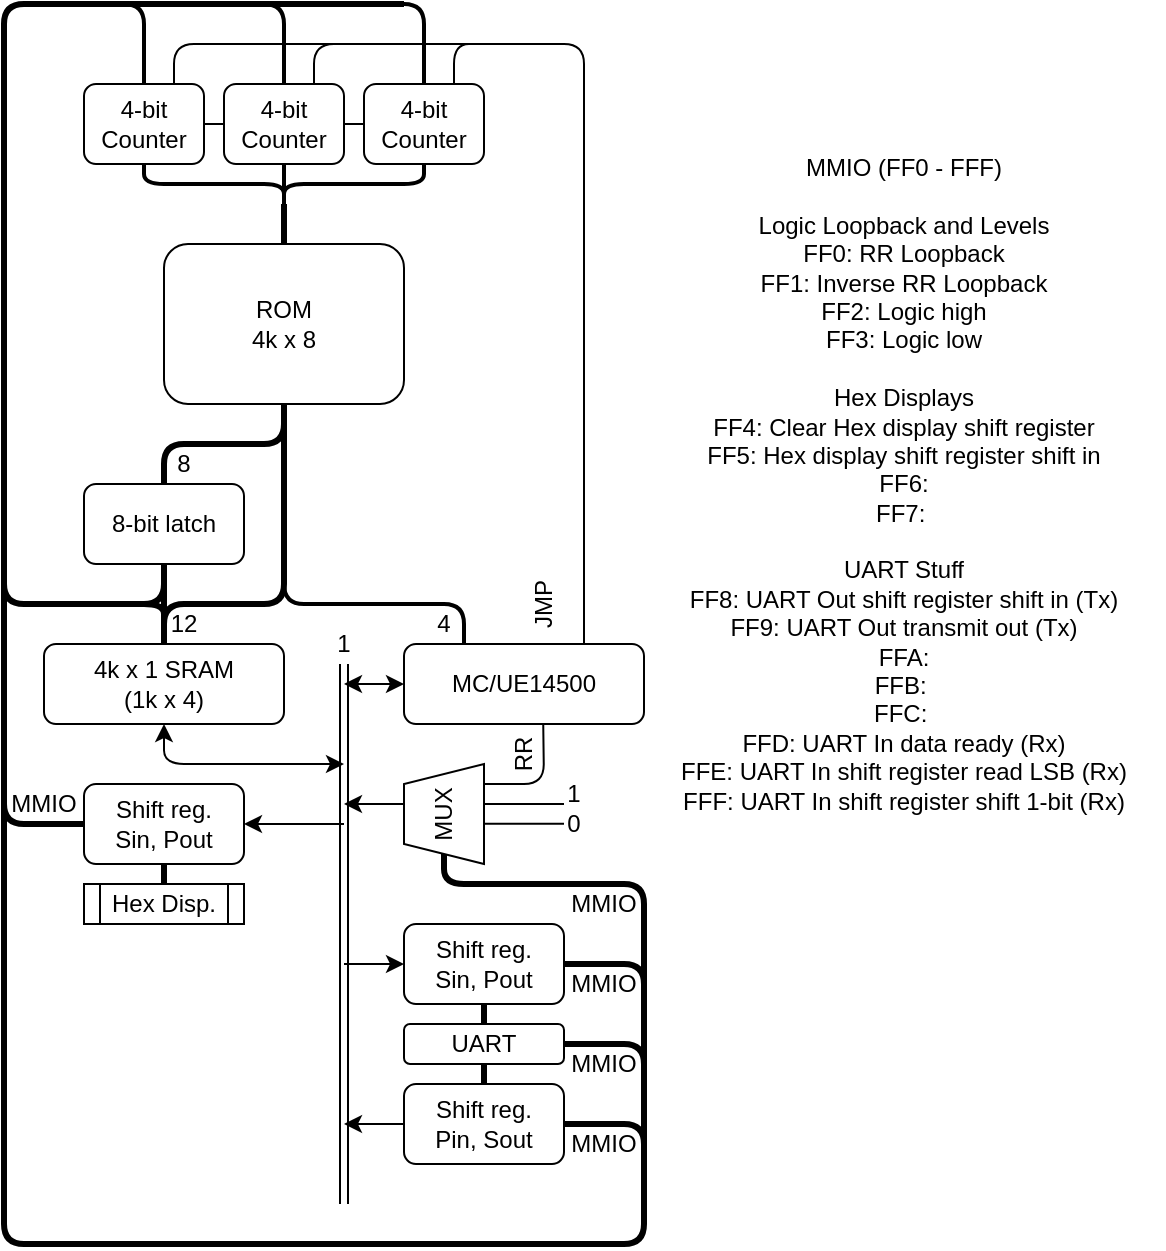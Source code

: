 <mxfile version="12.9.3" type="device"><diagram id="I-YkZ5LdBHCHRvH_3mA0" name="Page-1"><mxGraphModel dx="981" dy="567" grid="1" gridSize="10" guides="1" tooltips="1" connect="1" arrows="1" fold="1" page="1" pageScale="1" pageWidth="1654" pageHeight="1169" math="0" shadow="0"><root><mxCell id="0"/><mxCell id="1" parent="0"/><mxCell id="8l3-YxI3ai0ymFN7kVO_-1" value="ROM&lt;br&gt;4k x 8" style="rounded=1;whiteSpace=wrap;html=1;" parent="1" vertex="1"><mxGeometry x="400" y="240" width="120" height="80" as="geometry"/></mxCell><mxCell id="8l3-YxI3ai0ymFN7kVO_-2" value="8-bit latch" style="rounded=1;whiteSpace=wrap;html=1;" parent="1" vertex="1"><mxGeometry x="360" y="360" width="80" height="40" as="geometry"/></mxCell><mxCell id="tXuFLTujib4V-xZhIFWW-1" value="" style="endArrow=none;html=1;entryX=0.5;entryY=1;entryDx=0;entryDy=0;exitX=0.5;exitY=0;exitDx=0;exitDy=0;strokeWidth=3;" parent="1" source="8l3-YxI3ai0ymFN7kVO_-2" target="8l3-YxI3ai0ymFN7kVO_-1" edge="1"><mxGeometry width="50" height="50" relative="1" as="geometry"><mxPoint x="470" y="400" as="sourcePoint"/><mxPoint x="520" y="350" as="targetPoint"/><Array as="points"><mxPoint x="400" y="340"/><mxPoint x="460" y="340"/></Array></mxGeometry></mxCell><mxCell id="tXuFLTujib4V-xZhIFWW-3" value="" style="endArrow=none;html=1;strokeWidth=3;" parent="1" edge="1"><mxGeometry width="50" height="50" relative="1" as="geometry"><mxPoint x="460" y="400" as="sourcePoint"/><mxPoint x="460" y="330" as="targetPoint"/></mxGeometry></mxCell><mxCell id="tXuFLTujib4V-xZhIFWW-5" value="" style="endArrow=none;html=1;strokeWidth=2;entryX=0.25;entryY=0;entryDx=0;entryDy=0;" parent="1" target="tXuFLTujib4V-xZhIFWW-6" edge="1"><mxGeometry width="50" height="50" relative="1" as="geometry"><mxPoint x="460" y="400" as="sourcePoint"/><mxPoint x="460" y="440" as="targetPoint"/><Array as="points"><mxPoint x="460" y="420"/><mxPoint x="550" y="420"/></Array></mxGeometry></mxCell><mxCell id="tXuFLTujib4V-xZhIFWW-6" value="MC/UE14500" style="rounded=1;whiteSpace=wrap;html=1;" parent="1" vertex="1"><mxGeometry x="520" y="440" width="120" height="40" as="geometry"/></mxCell><mxCell id="tXuFLTujib4V-xZhIFWW-7" value="" style="endArrow=none;html=1;strokeWidth=3;" parent="1" edge="1"><mxGeometry width="50" height="50" relative="1" as="geometry"><mxPoint x="400" y="440" as="sourcePoint"/><mxPoint x="460" y="400" as="targetPoint"/><Array as="points"><mxPoint x="400" y="420"/><mxPoint x="460" y="420"/></Array></mxGeometry></mxCell><mxCell id="tXuFLTujib4V-xZhIFWW-8" value="" style="endArrow=none;html=1;strokeWidth=3;entryX=0.5;entryY=1;entryDx=0;entryDy=0;exitX=0.5;exitY=0;exitDx=0;exitDy=0;" parent="1" source="tXuFLTujib4V-xZhIFWW-15" target="8l3-YxI3ai0ymFN7kVO_-2" edge="1"><mxGeometry width="50" height="50" relative="1" as="geometry"><mxPoint x="400" y="440" as="sourcePoint"/><mxPoint x="520" y="390" as="targetPoint"/></mxGeometry></mxCell><mxCell id="tXuFLTujib4V-xZhIFWW-9" value="4" style="text;html=1;strokeColor=none;fillColor=none;align=center;verticalAlign=middle;whiteSpace=wrap;rounded=0;" parent="1" vertex="1"><mxGeometry x="520" y="420" width="40" height="20" as="geometry"/></mxCell><mxCell id="tXuFLTujib4V-xZhIFWW-10" value="8" style="text;html=1;strokeColor=none;fillColor=none;align=center;verticalAlign=middle;whiteSpace=wrap;rounded=0;" parent="1" vertex="1"><mxGeometry x="390" y="340" width="40" height="20" as="geometry"/></mxCell><mxCell id="tXuFLTujib4V-xZhIFWW-14" value="12" style="text;html=1;strokeColor=none;fillColor=none;align=center;verticalAlign=middle;whiteSpace=wrap;rounded=0;" parent="1" vertex="1"><mxGeometry x="390" y="420" width="40" height="20" as="geometry"/></mxCell><mxCell id="tXuFLTujib4V-xZhIFWW-15" value="4k x 1 SRAM&lt;br&gt;(1k x 4)" style="rounded=1;whiteSpace=wrap;html=1;" parent="1" vertex="1"><mxGeometry x="340" y="440" width="120" height="40" as="geometry"/></mxCell><mxCell id="tXuFLTujib4V-xZhIFWW-16" value="" style="shape=link;html=1;strokeWidth=1;" parent="1" edge="1"><mxGeometry width="50" height="50" relative="1" as="geometry"><mxPoint x="490" y="450" as="sourcePoint"/><mxPoint x="490" y="720" as="targetPoint"/></mxGeometry></mxCell><mxCell id="tXuFLTujib4V-xZhIFWW-21" value="1" style="text;html=1;strokeColor=none;fillColor=none;align=center;verticalAlign=middle;whiteSpace=wrap;rounded=0;" parent="1" vertex="1"><mxGeometry x="470" y="430" width="40" height="20" as="geometry"/></mxCell><mxCell id="tXuFLTujib4V-xZhIFWW-23" value="4-bit Counter" style="rounded=1;whiteSpace=wrap;html=1;" parent="1" vertex="1"><mxGeometry x="360" y="160" width="60" height="40" as="geometry"/></mxCell><mxCell id="tXuFLTujib4V-xZhIFWW-24" value="4-bit Counter" style="rounded=1;whiteSpace=wrap;html=1;" parent="1" vertex="1"><mxGeometry x="430" y="160" width="60" height="40" as="geometry"/></mxCell><mxCell id="tXuFLTujib4V-xZhIFWW-25" value="4-bit Counter" style="rounded=1;whiteSpace=wrap;html=1;" parent="1" vertex="1"><mxGeometry x="500" y="160" width="60" height="40" as="geometry"/></mxCell><mxCell id="tXuFLTujib4V-xZhIFWW-26" value="" style="endArrow=none;html=1;strokeWidth=3;entryX=0.5;entryY=0;entryDx=0;entryDy=0;" parent="1" target="8l3-YxI3ai0ymFN7kVO_-1" edge="1"><mxGeometry width="50" height="50" relative="1" as="geometry"><mxPoint x="460" y="220" as="sourcePoint"/><mxPoint x="480" y="230" as="targetPoint"/></mxGeometry></mxCell><mxCell id="tXuFLTujib4V-xZhIFWW-27" value="" style="endArrow=none;html=1;strokeWidth=2;entryX=0.5;entryY=1;entryDx=0;entryDy=0;" parent="1" target="tXuFLTujib4V-xZhIFWW-23" edge="1"><mxGeometry width="50" height="50" relative="1" as="geometry"><mxPoint x="460" y="220" as="sourcePoint"/><mxPoint x="480" y="220" as="targetPoint"/><Array as="points"><mxPoint x="460" y="210"/><mxPoint x="390" y="210"/></Array></mxGeometry></mxCell><mxCell id="tXuFLTujib4V-xZhIFWW-28" value="" style="endArrow=none;html=1;strokeWidth=2;entryX=0.5;entryY=1;entryDx=0;entryDy=0;" parent="1" target="tXuFLTujib4V-xZhIFWW-25" edge="1"><mxGeometry width="50" height="50" relative="1" as="geometry"><mxPoint x="460" y="220" as="sourcePoint"/><mxPoint x="480" y="220" as="targetPoint"/><Array as="points"><mxPoint x="460" y="210"/><mxPoint x="530" y="210"/></Array></mxGeometry></mxCell><mxCell id="tXuFLTujib4V-xZhIFWW-29" value="" style="endArrow=none;html=1;strokeWidth=2;entryX=0.5;entryY=1;entryDx=0;entryDy=0;" parent="1" target="tXuFLTujib4V-xZhIFWW-24" edge="1"><mxGeometry width="50" height="50" relative="1" as="geometry"><mxPoint x="460" y="220" as="sourcePoint"/><mxPoint x="480" y="220" as="targetPoint"/></mxGeometry></mxCell><mxCell id="tXuFLTujib4V-xZhIFWW-30" value="" style="endArrow=none;html=1;strokeWidth=1;entryX=0;entryY=0.5;entryDx=0;entryDy=0;exitX=1;exitY=0.5;exitDx=0;exitDy=0;" parent="1" source="tXuFLTujib4V-xZhIFWW-24" target="tXuFLTujib4V-xZhIFWW-25" edge="1"><mxGeometry width="50" height="50" relative="1" as="geometry"><mxPoint x="480" y="360" as="sourcePoint"/><mxPoint x="530" y="310" as="targetPoint"/></mxGeometry></mxCell><mxCell id="tXuFLTujib4V-xZhIFWW-31" value="" style="endArrow=none;html=1;strokeWidth=1;entryX=0;entryY=0.5;entryDx=0;entryDy=0;exitX=1;exitY=0.5;exitDx=0;exitDy=0;" parent="1" source="tXuFLTujib4V-xZhIFWW-23" target="tXuFLTujib4V-xZhIFWW-24" edge="1"><mxGeometry width="50" height="50" relative="1" as="geometry"><mxPoint x="480" y="250" as="sourcePoint"/><mxPoint x="530" y="200" as="targetPoint"/></mxGeometry></mxCell><mxCell id="tXuFLTujib4V-xZhIFWW-32" value="" style="endArrow=none;html=1;strokeWidth=3;" parent="1" edge="1"><mxGeometry width="50" height="50" relative="1" as="geometry"><mxPoint x="400" y="430" as="sourcePoint"/><mxPoint x="520" y="120" as="targetPoint"/><Array as="points"><mxPoint x="400" y="420"/><mxPoint x="320" y="420"/><mxPoint x="320" y="120"/></Array></mxGeometry></mxCell><mxCell id="tXuFLTujib4V-xZhIFWW-37" value="" style="endArrow=none;html=1;strokeWidth=1;exitX=0.75;exitY=0;exitDx=0;exitDy=0;" parent="1" source="tXuFLTujib4V-xZhIFWW-24" edge="1"><mxGeometry width="50" height="50" relative="1" as="geometry"><mxPoint x="470" y="160" as="sourcePoint"/><mxPoint x="500" y="140" as="targetPoint"/><Array as="points"><mxPoint x="475" y="140"/></Array></mxGeometry></mxCell><mxCell id="tXuFLTujib4V-xZhIFWW-38" value="" style="endArrow=none;html=1;strokeWidth=1;exitX=0.75;exitY=0;exitDx=0;exitDy=0;" parent="1" source="tXuFLTujib4V-xZhIFWW-25" edge="1"><mxGeometry width="50" height="50" relative="1" as="geometry"><mxPoint x="470" y="160" as="sourcePoint"/><mxPoint x="560" y="140" as="targetPoint"/><Array as="points"><mxPoint x="545" y="140"/></Array></mxGeometry></mxCell><mxCell id="tXuFLTujib4V-xZhIFWW-39" value="JMP" style="text;html=1;strokeColor=none;fillColor=none;align=center;verticalAlign=middle;whiteSpace=wrap;rounded=0;rotation=-90;" parent="1" vertex="1"><mxGeometry x="570" y="410" width="40" height="20" as="geometry"/></mxCell><mxCell id="tXuFLTujib4V-xZhIFWW-40" value="MMIO (FF0 - FFF)&lt;br&gt;&lt;br&gt;Logic Loopback and Levels&lt;br&gt;FF0: RR Loopback&lt;br&gt;FF1: Inverse RR Loopback&lt;br&gt;FF2: Logic high&lt;br&gt;FF3: Logic low&lt;br&gt;&lt;br&gt;Hex Displays&lt;br&gt;FF4: Clear Hex display shift register&lt;br&gt;FF5: Hex display shift register shift in&lt;br&gt;FF6:&lt;br&gt;FF7:&amp;nbsp;&lt;br&gt;&lt;br&gt;UART Stuff&lt;br&gt;FF8: UART Out shift register shift in (Tx)&lt;br&gt;FF9: UART Out transmit out (Tx)&lt;br&gt;FFA:&lt;br&gt;FFB:&amp;nbsp;&lt;br&gt;FFC:&amp;nbsp;&lt;br&gt;FFD: UART In data ready (Rx)&lt;br&gt;FFE: UART In shift register read LSB (Rx)&lt;br&gt;FFF: UART In shift register shift 1-bit (Rx)" style="text;html=1;strokeColor=none;fillColor=none;align=center;verticalAlign=middle;whiteSpace=wrap;rounded=0;" parent="1" vertex="1"><mxGeometry x="640" y="180" width="260" height="360" as="geometry"/></mxCell><mxCell id="HDpbavl2OqwUxw4515k2-1" value="Shift reg.&lt;br&gt;Sin, Pout" style="rounded=1;whiteSpace=wrap;html=1;" parent="1" vertex="1"><mxGeometry x="360" y="510" width="80" height="40" as="geometry"/></mxCell><mxCell id="HDpbavl2OqwUxw4515k2-3" value="Hex Disp." style="shape=process;whiteSpace=wrap;html=1;backgroundOutline=1;" parent="1" vertex="1"><mxGeometry x="360" y="560" width="80" height="20" as="geometry"/></mxCell><mxCell id="HDpbavl2OqwUxw4515k2-4" value="" style="endArrow=none;html=1;exitX=0.5;exitY=0;exitDx=0;exitDy=0;strokeWidth=3;" parent="1" source="HDpbavl2OqwUxw4515k2-3" target="HDpbavl2OqwUxw4515k2-1" edge="1"><mxGeometry width="50" height="50" relative="1" as="geometry"><mxPoint x="390" y="530" as="sourcePoint"/><mxPoint x="440" y="480" as="targetPoint"/></mxGeometry></mxCell><mxCell id="HDpbavl2OqwUxw4515k2-7" value="MUX" style="shape=trapezoid;perimeter=trapezoidPerimeter;whiteSpace=wrap;html=1;rotation=-90;" parent="1" vertex="1"><mxGeometry x="515" y="505" width="50" height="40" as="geometry"/></mxCell><mxCell id="HDpbavl2OqwUxw4515k2-8" value="" style="endArrow=none;html=1;strokeWidth=1;entryX=0.872;entryY=0.981;entryDx=0;entryDy=0;entryPerimeter=0;" parent="1" target="HDpbavl2OqwUxw4515k2-9" edge="1"><mxGeometry width="50" height="50" relative="1" as="geometry"><mxPoint x="560" y="510" as="sourcePoint"/><mxPoint x="580" y="460" as="targetPoint"/><Array as="points"><mxPoint x="590" y="510"/></Array></mxGeometry></mxCell><mxCell id="HDpbavl2OqwUxw4515k2-9" value="RR" style="text;html=1;strokeColor=none;fillColor=none;align=center;verticalAlign=middle;whiteSpace=wrap;rounded=0;rotation=-90;" parent="1" vertex="1"><mxGeometry x="560" y="485" width="40" height="20" as="geometry"/></mxCell><mxCell id="HDpbavl2OqwUxw4515k2-11" value="" style="endArrow=none;html=1;strokeWidth=1;" parent="1" edge="1"><mxGeometry width="50" height="50" relative="1" as="geometry"><mxPoint x="560" y="520" as="sourcePoint"/><mxPoint x="600" y="520" as="targetPoint"/></mxGeometry></mxCell><mxCell id="HDpbavl2OqwUxw4515k2-12" value="" style="endArrow=none;html=1;strokeWidth=1;" parent="1" edge="1"><mxGeometry width="50" height="50" relative="1" as="geometry"><mxPoint x="560" y="529.9" as="sourcePoint"/><mxPoint x="600" y="529.9" as="targetPoint"/></mxGeometry></mxCell><mxCell id="HDpbavl2OqwUxw4515k2-14" value="1" style="text;html=1;strokeColor=none;fillColor=none;align=center;verticalAlign=middle;whiteSpace=wrap;rounded=0;" parent="1" vertex="1"><mxGeometry x="600" y="505" width="10" height="20" as="geometry"/></mxCell><mxCell id="HDpbavl2OqwUxw4515k2-15" value="0" style="text;html=1;strokeColor=none;fillColor=none;align=center;verticalAlign=middle;whiteSpace=wrap;rounded=0;" parent="1" vertex="1"><mxGeometry x="600" y="520" width="10" height="20" as="geometry"/></mxCell><mxCell id="HDpbavl2OqwUxw4515k2-16" value="Shift reg.&lt;br&gt;Sin, Pout" style="rounded=1;whiteSpace=wrap;html=1;" parent="1" vertex="1"><mxGeometry x="520" y="580" width="80" height="40" as="geometry"/></mxCell><mxCell id="HDpbavl2OqwUxw4515k2-17" value="Shift reg.&lt;br&gt;Pin, Sout" style="rounded=1;whiteSpace=wrap;html=1;" parent="1" vertex="1"><mxGeometry x="520" y="660" width="80" height="40" as="geometry"/></mxCell><mxCell id="HDpbavl2OqwUxw4515k2-18" value="UART" style="rounded=1;whiteSpace=wrap;html=1;" parent="1" vertex="1"><mxGeometry x="520" y="630" width="80" height="20" as="geometry"/></mxCell><mxCell id="HDpbavl2OqwUxw4515k2-20" value="" style="endArrow=none;html=1;strokeWidth=3;entryX=0.5;entryY=1;entryDx=0;entryDy=0;exitX=0.5;exitY=0;exitDx=0;exitDy=0;" parent="1" source="HDpbavl2OqwUxw4515k2-18" target="HDpbavl2OqwUxw4515k2-16" edge="1"><mxGeometry width="50" height="50" relative="1" as="geometry"><mxPoint x="660" y="630" as="sourcePoint"/><mxPoint x="710" y="580" as="targetPoint"/></mxGeometry></mxCell><mxCell id="HDpbavl2OqwUxw4515k2-21" value="" style="endArrow=classic;html=1;strokeWidth=1;entryX=0;entryY=0.5;entryDx=0;entryDy=0;" parent="1" target="HDpbavl2OqwUxw4515k2-16" edge="1"><mxGeometry width="50" height="50" relative="1" as="geometry"><mxPoint x="490" y="600" as="sourcePoint"/><mxPoint x="620" y="510" as="targetPoint"/></mxGeometry></mxCell><mxCell id="HDpbavl2OqwUxw4515k2-22" value="" style="endArrow=classic;html=1;strokeWidth=1;" parent="1" source="HDpbavl2OqwUxw4515k2-17" edge="1"><mxGeometry width="50" height="50" relative="1" as="geometry"><mxPoint x="570" y="560" as="sourcePoint"/><mxPoint x="490" y="680" as="targetPoint"/></mxGeometry></mxCell><mxCell id="HDpbavl2OqwUxw4515k2-23" value="" style="endArrow=none;html=1;strokeWidth=3;entryX=0.5;entryY=0;entryDx=0;entryDy=0;" parent="1" target="HDpbavl2OqwUxw4515k2-17" edge="1"><mxGeometry width="50" height="50" relative="1" as="geometry"><mxPoint x="560" y="650" as="sourcePoint"/><mxPoint x="620" y="510" as="targetPoint"/></mxGeometry></mxCell><mxCell id="HDpbavl2OqwUxw4515k2-24" value="" style="endArrow=classic;html=1;strokeWidth=1;entryX=1;entryY=0.5;entryDx=0;entryDy=0;" parent="1" target="HDpbavl2OqwUxw4515k2-1" edge="1"><mxGeometry width="50" height="50" relative="1" as="geometry"><mxPoint x="490" y="530" as="sourcePoint"/><mxPoint x="620" y="490" as="targetPoint"/></mxGeometry></mxCell><mxCell id="HDpbavl2OqwUxw4515k2-25" value="" style="endArrow=classic;html=1;strokeWidth=1;" parent="1" edge="1"><mxGeometry width="50" height="50" relative="1" as="geometry"><mxPoint x="520" y="520" as="sourcePoint"/><mxPoint x="490" y="520" as="targetPoint"/></mxGeometry></mxCell><mxCell id="HDpbavl2OqwUxw4515k2-26" value="" style="endArrow=classic;startArrow=classic;html=1;strokeWidth=1;exitX=0.5;exitY=1;exitDx=0;exitDy=0;" parent="1" source="tXuFLTujib4V-xZhIFWW-15" edge="1"><mxGeometry width="50" height="50" relative="1" as="geometry"><mxPoint x="570" y="540" as="sourcePoint"/><mxPoint x="490" y="500" as="targetPoint"/><Array as="points"><mxPoint x="400" y="500"/></Array></mxGeometry></mxCell><mxCell id="HDpbavl2OqwUxw4515k2-27" value="" style="endArrow=classic;startArrow=classic;html=1;strokeWidth=1;entryX=0;entryY=0.5;entryDx=0;entryDy=0;" parent="1" target="tXuFLTujib4V-xZhIFWW-6" edge="1"><mxGeometry width="50" height="50" relative="1" as="geometry"><mxPoint x="490" y="460" as="sourcePoint"/><mxPoint x="620" y="490" as="targetPoint"/></mxGeometry></mxCell><mxCell id="HDpbavl2OqwUxw4515k2-28" value="" style="endArrow=none;html=1;strokeWidth=3;exitX=0;exitY=0.5;exitDx=0;exitDy=0;" parent="1" source="HDpbavl2OqwUxw4515k2-7" edge="1"><mxGeometry width="50" height="50" relative="1" as="geometry"><mxPoint x="540" y="560" as="sourcePoint"/><mxPoint x="320" y="400" as="targetPoint"/><Array as="points"><mxPoint x="540" y="560"/><mxPoint x="640" y="560"/><mxPoint x="640" y="740"/><mxPoint x="320" y="740"/></Array></mxGeometry></mxCell><mxCell id="HDpbavl2OqwUxw4515k2-29" value="" style="endArrow=none;html=1;strokeWidth=3;" parent="1" edge="1"><mxGeometry width="50" height="50" relative="1" as="geometry"><mxPoint x="640" y="620" as="sourcePoint"/><mxPoint x="600" y="600" as="targetPoint"/><Array as="points"><mxPoint x="640" y="600"/></Array></mxGeometry></mxCell><mxCell id="HDpbavl2OqwUxw4515k2-30" value="" style="endArrow=none;html=1;strokeWidth=3;exitX=1;exitY=0.5;exitDx=0;exitDy=0;" parent="1" source="HDpbavl2OqwUxw4515k2-17" edge="1"><mxGeometry width="50" height="50" relative="1" as="geometry"><mxPoint x="560" y="660" as="sourcePoint"/><mxPoint x="640" y="700" as="targetPoint"/><Array as="points"><mxPoint x="640" y="680"/></Array></mxGeometry></mxCell><mxCell id="HDpbavl2OqwUxw4515k2-31" value="" style="endArrow=none;html=1;strokeWidth=3;entryX=0;entryY=0.5;entryDx=0;entryDy=0;" parent="1" target="HDpbavl2OqwUxw4515k2-1" edge="1"><mxGeometry width="50" height="50" relative="1" as="geometry"><mxPoint x="320" y="510" as="sourcePoint"/><mxPoint x="400" y="500" as="targetPoint"/><Array as="points"><mxPoint x="320" y="530"/></Array></mxGeometry></mxCell><mxCell id="HDpbavl2OqwUxw4515k2-32" value="MMIO" style="text;html=1;strokeColor=none;fillColor=none;align=center;verticalAlign=middle;whiteSpace=wrap;rounded=0;rotation=0;" parent="1" vertex="1"><mxGeometry x="320" y="510" width="40" height="20" as="geometry"/></mxCell><mxCell id="HDpbavl2OqwUxw4515k2-33" value="MMIO" style="text;html=1;strokeColor=none;fillColor=none;align=center;verticalAlign=middle;whiteSpace=wrap;rounded=0;rotation=0;" parent="1" vertex="1"><mxGeometry x="600" y="600" width="40" height="20" as="geometry"/></mxCell><mxCell id="HDpbavl2OqwUxw4515k2-34" value="MMIO" style="text;html=1;strokeColor=none;fillColor=none;align=center;verticalAlign=middle;whiteSpace=wrap;rounded=0;rotation=0;" parent="1" vertex="1"><mxGeometry x="600" y="680" width="40" height="20" as="geometry"/></mxCell><mxCell id="HDpbavl2OqwUxw4515k2-35" value="" style="endArrow=none;html=1;strokeWidth=3;" parent="1" edge="1"><mxGeometry width="50" height="50" relative="1" as="geometry"><mxPoint x="380" y="420" as="sourcePoint"/><mxPoint x="400" y="400" as="targetPoint"/><Array as="points"><mxPoint x="400" y="420"/></Array></mxGeometry></mxCell><mxCell id="HDpbavl2OqwUxw4515k2-37" value="" style="endArrow=none;html=1;strokeWidth=3;exitX=1;exitY=0.5;exitDx=0;exitDy=0;" parent="1" source="HDpbavl2OqwUxw4515k2-18" edge="1"><mxGeometry width="50" height="50" relative="1" as="geometry"><mxPoint x="590" y="700" as="sourcePoint"/><mxPoint x="640" y="660" as="targetPoint"/><Array as="points"><mxPoint x="640" y="640"/></Array></mxGeometry></mxCell><mxCell id="HDpbavl2OqwUxw4515k2-38" value="MMIO" style="text;html=1;strokeColor=none;fillColor=none;align=center;verticalAlign=middle;whiteSpace=wrap;rounded=0;rotation=0;" parent="1" vertex="1"><mxGeometry x="600" y="640" width="40" height="20" as="geometry"/></mxCell><mxCell id="yXU42JdL4CS9_GgLqaDN-1" value="MMIO" style="text;html=1;strokeColor=none;fillColor=none;align=center;verticalAlign=middle;whiteSpace=wrap;rounded=0;rotation=0;" parent="1" vertex="1"><mxGeometry x="600" y="560" width="40" height="20" as="geometry"/></mxCell><mxCell id="p8dILqg1nXnzQx09eV7O-18" value="" style="endArrow=none;html=1;strokeWidth=1;exitX=0.75;exitY=0;exitDx=0;exitDy=0;" parent="1" source="tXuFLTujib4V-xZhIFWW-23" edge="1"><mxGeometry width="50" height="50" relative="1" as="geometry"><mxPoint x="750" y="250" as="sourcePoint"/><mxPoint x="560" y="140" as="targetPoint"/><Array as="points"><mxPoint x="405" y="140"/></Array></mxGeometry></mxCell><mxCell id="V7qAPwza1yzeXOuGVqtu-1" value="" style="endArrow=none;html=1;" edge="1" parent="1"><mxGeometry width="50" height="50" relative="1" as="geometry"><mxPoint x="610" y="440" as="sourcePoint"/><mxPoint x="550" y="140" as="targetPoint"/><Array as="points"><mxPoint x="610" y="140"/></Array></mxGeometry></mxCell><mxCell id="V7qAPwza1yzeXOuGVqtu-2" value="" style="endArrow=none;html=1;entryX=0.5;entryY=0;entryDx=0;entryDy=0;strokeWidth=2;" edge="1" parent="1" target="tXuFLTujib4V-xZhIFWW-25"><mxGeometry width="50" height="50" relative="1" as="geometry"><mxPoint x="490" y="120" as="sourcePoint"/><mxPoint x="530" y="180" as="targetPoint"/><Array as="points"><mxPoint x="530" y="120"/></Array></mxGeometry></mxCell><mxCell id="V7qAPwza1yzeXOuGVqtu-3" value="" style="endArrow=none;html=1;strokeWidth=2;entryX=0.5;entryY=0;entryDx=0;entryDy=0;" edge="1" parent="1" target="tXuFLTujib4V-xZhIFWW-24"><mxGeometry width="50" height="50" relative="1" as="geometry"><mxPoint x="420" y="120" as="sourcePoint"/><mxPoint x="530" y="180" as="targetPoint"/><Array as="points"><mxPoint x="460" y="120"/></Array></mxGeometry></mxCell><mxCell id="V7qAPwza1yzeXOuGVqtu-4" value="" style="endArrow=none;html=1;strokeWidth=2;entryX=0.5;entryY=0;entryDx=0;entryDy=0;" edge="1" parent="1" target="tXuFLTujib4V-xZhIFWW-23"><mxGeometry width="50" height="50" relative="1" as="geometry"><mxPoint x="360" y="120" as="sourcePoint"/><mxPoint x="530" y="180" as="targetPoint"/><Array as="points"><mxPoint x="390" y="120"/></Array></mxGeometry></mxCell></root></mxGraphModel></diagram></mxfile>